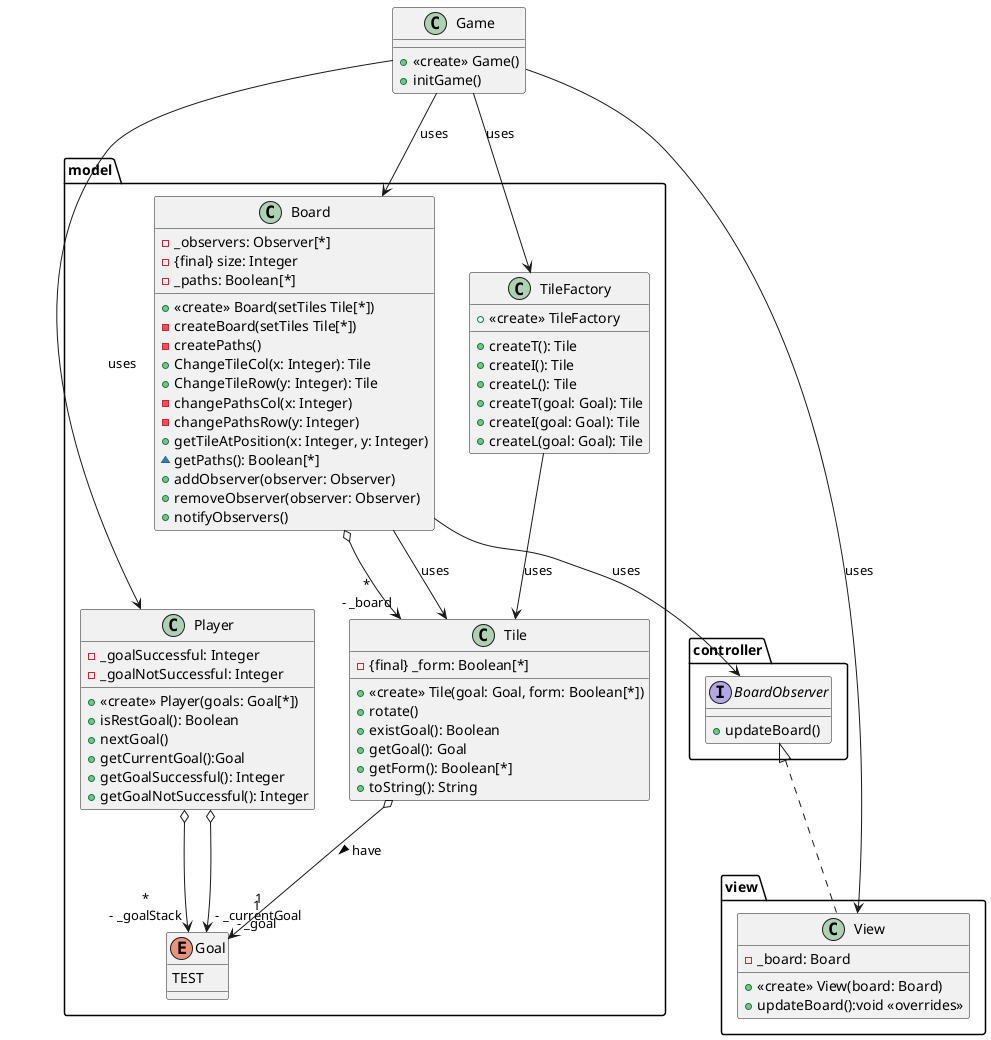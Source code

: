 @startuml

package model {
    class Board{
        - _observers: Observer[*]
        - {final} size: Integer
        - _paths: Boolean[*]
        + <<create>> Board(setTiles Tile[*])
        - createBoard(setTiles Tile[*])
        - createPaths()
        + ChangeTileCol(x: Integer): Tile
        + ChangeTileRow(y: Integer): Tile
        - changePathsCol(x: Integer)
        - changePathsRow(y: Integer)
        + getTileAtPosition(x: Integer, y: Integer)
        ~ getPaths(): Boolean[*]
        + addObserver(observer: Observer)
        + removeObserver(observer: Observer)
        + notifyObservers()
    }
    Board o--> "*\n- _board" Tile
    class Player{
        - _goalSuccessful: Integer
        - _goalNotSuccessful: Integer
        + <<create>> Player(goals: Goal[*])
        + isRestGoal(): Boolean
        + nextGoal()
        + getCurrentGoal():Goal
        + getGoalSuccessful(): Integer
        + getGoalNotSuccessful(): Integer
    }
    Player o-->"*\n- _goalStack" Goal
    Player o--> "1\n- _currentGoal" Goal



    class Tile{
        - {final} _form: Boolean[*]
        + <<create>> Tile(goal: Goal, form: Boolean[*])
        + rotate()
        + existGoal(): Boolean
        + getGoal(): Goal
        + getForm(): Boolean[*]
        + toString(): String
    }
    Tile o-->"1\n- _goal" Goal: > have

    class TileFactory{
        + <<create>> TileFactory
        + createT(): Tile
        + createI(): Tile
        + createL(): Tile
        + createT(goal: Goal): Tile
        + createI(goal: Goal): Tile
        + createL(goal: Goal): Tile
    }

    enum Goal{
        TEST
    }
}
package controller {
    interface BoardObserver {
        + updateBoard()
    }
}



package view {
    class View implements controller.BoardObserver {
        - _board: Board
        + <<create>> View(board: Board)
        + updateBoard():void <<overrides>>
    }
}

class Game{
    + <<create>> Game()
    + initGame()
}


Board --> BoardObserver: "uses"
Game --> View: "uses"
Game --> TileFactory: "uses"
TileFactory --> Tile: "uses"
Game --> Player: "uses"
Game --> Board: "uses"
Board --> Tile: "uses"

@enduml